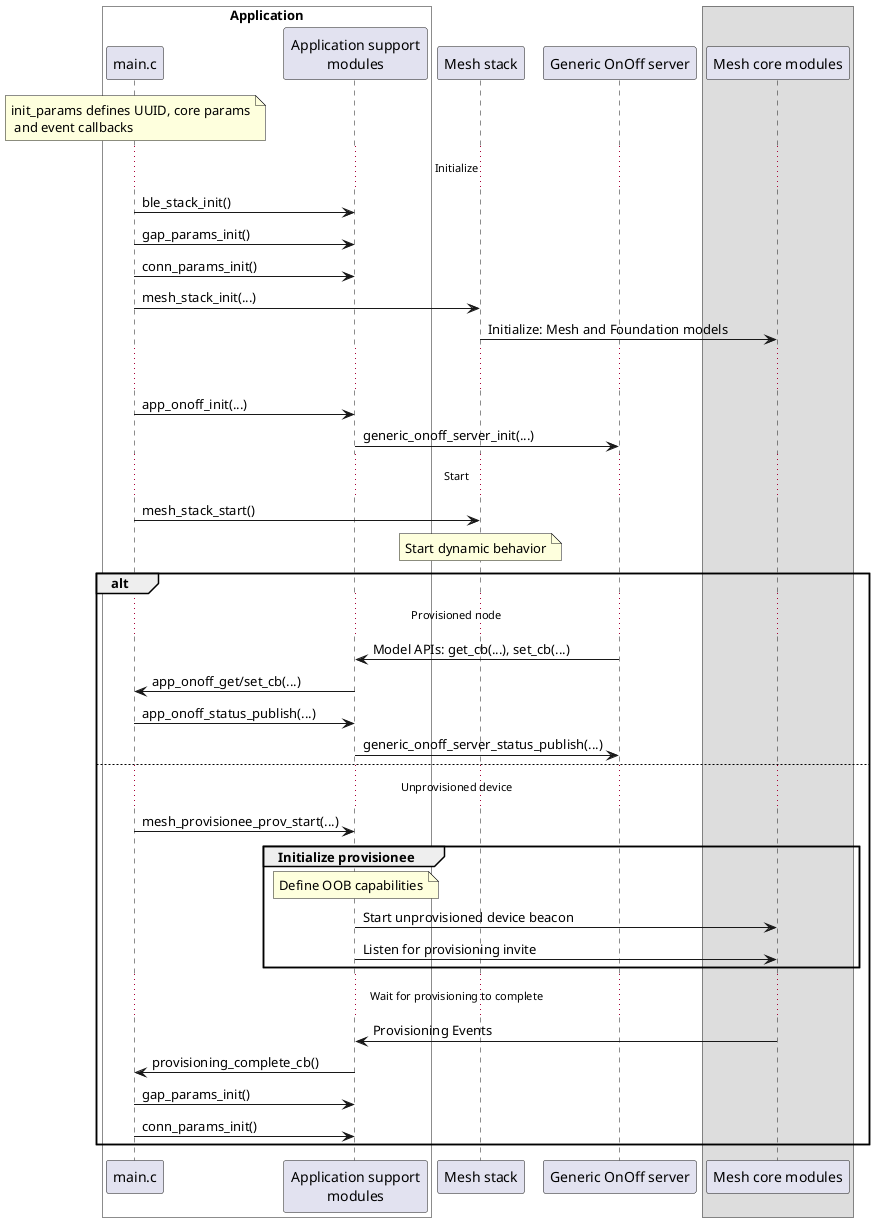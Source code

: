 @startuml
skinparam defaultFontName Arial
box "Application" #FFFFFF
participant a as "main.c"
participant ah as "Application support\nmodules"
end box
participant c as "Mesh stack"
participant s as "Generic OnOff server"
box
participant core as "Mesh core modules"
end box

note over a: init_params defines UUID, core params\n and event callbacks
... Initialize ...
a -> ah: ble_stack_init()
a -> ah: gap_params_init()
a -> ah: conn_params_init()
a -> c: mesh_stack_init(...)
c -> core: Initialize: Mesh and Foundation models
... ...
a -> ah: app_onoff_init(...)
ah -> s: generic_onoff_server_init(...)
... Start ...
a -> c: mesh_stack_start()
note over c: Start dynamic behavior


alt
    ... Provisioned node ...
    ah <- s: Model APIs: get_cb(...), set_cb(...)
    a <- ah: app_onoff_get/set_cb(...)
    a -> ah: app_onoff_status_publish(...)
    ah -> s: generic_onoff_server_status_publish(...)

else
    ... Unprovisioned device ...
    a -> ah: mesh_provisionee_prov_start(...)
    group Initialize provisionee
    note over ah: Define OOB capabilities
    ah -> core: Start unprovisioned device beacon
    ah -> core: Listen for provisioning invite
    end
    ... Wait for provisioning to complete ...
    core -> ah: Provisioning Events
    ah -> a: provisioning_complete_cb()
    a -> ah: gap_params_init()
    a -> ah: conn_params_init()
end

@enduml
